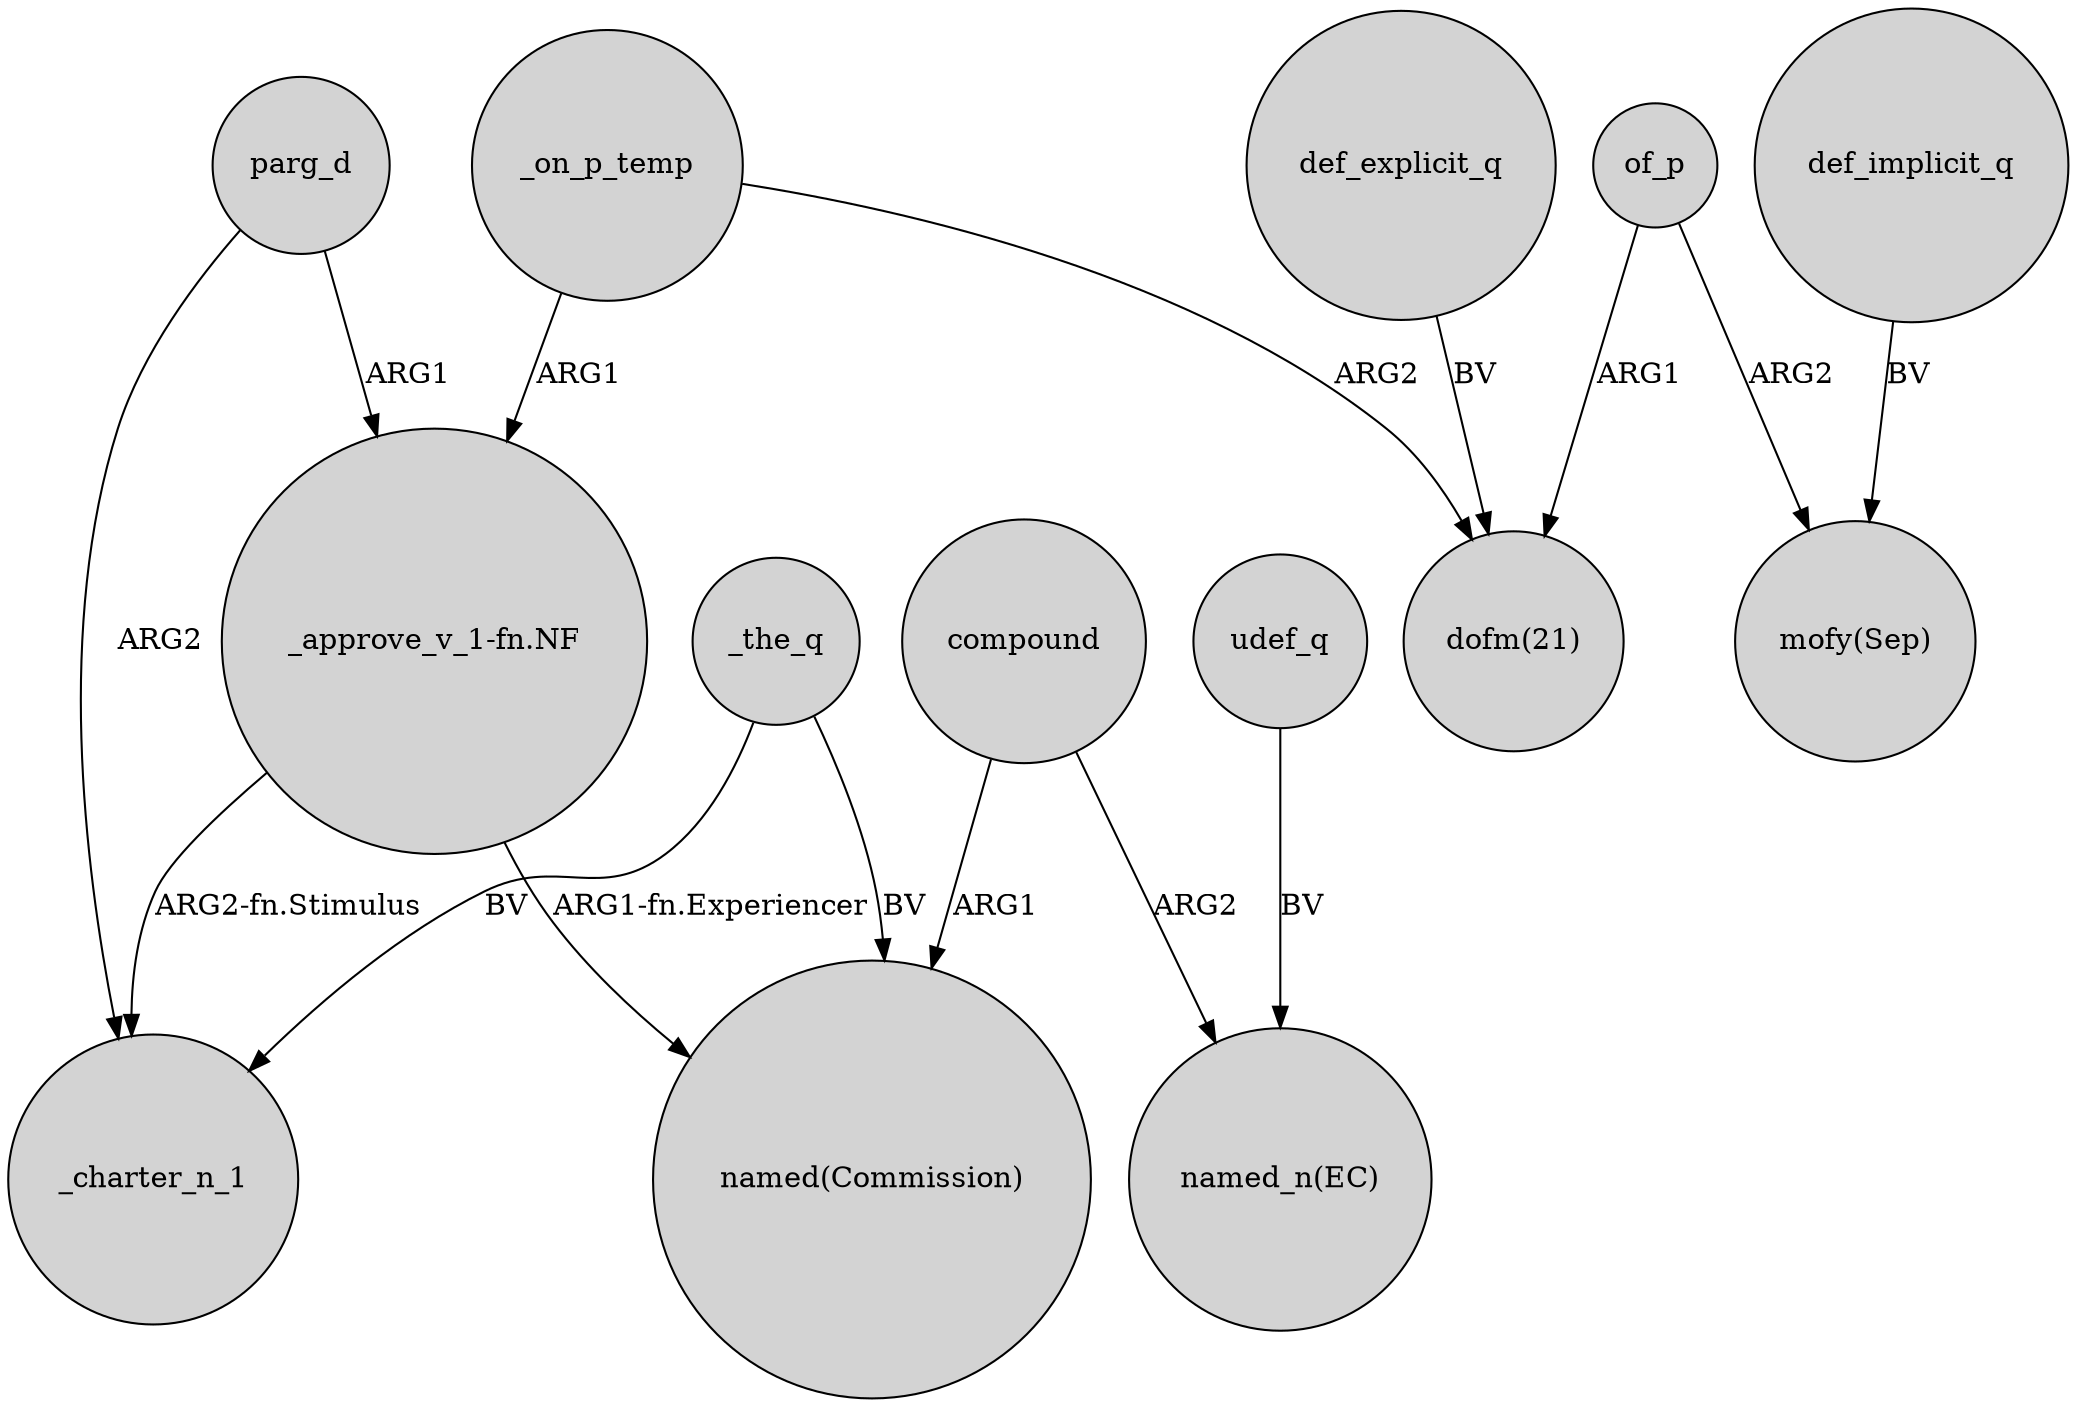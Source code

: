 digraph {
	node [shape=circle style=filled]
	_the_q -> _charter_n_1 [label=BV]
	parg_d -> _charter_n_1 [label=ARG2]
	"_approve_v_1-fn.NF" -> "named(Commission)" [label="ARG1-fn.Experiencer"]
	_on_p_temp -> "dofm(21)" [label=ARG2]
	"_approve_v_1-fn.NF" -> _charter_n_1 [label="ARG2-fn.Stimulus"]
	compound -> "named(Commission)" [label=ARG1]
	udef_q -> "named_n(EC)" [label=BV]
	of_p -> "mofy(Sep)" [label=ARG2]
	def_implicit_q -> "mofy(Sep)" [label=BV]
	def_explicit_q -> "dofm(21)" [label=BV]
	parg_d -> "_approve_v_1-fn.NF" [label=ARG1]
	_the_q -> "named(Commission)" [label=BV]
	of_p -> "dofm(21)" [label=ARG1]
	compound -> "named_n(EC)" [label=ARG2]
	_on_p_temp -> "_approve_v_1-fn.NF" [label=ARG1]
}
